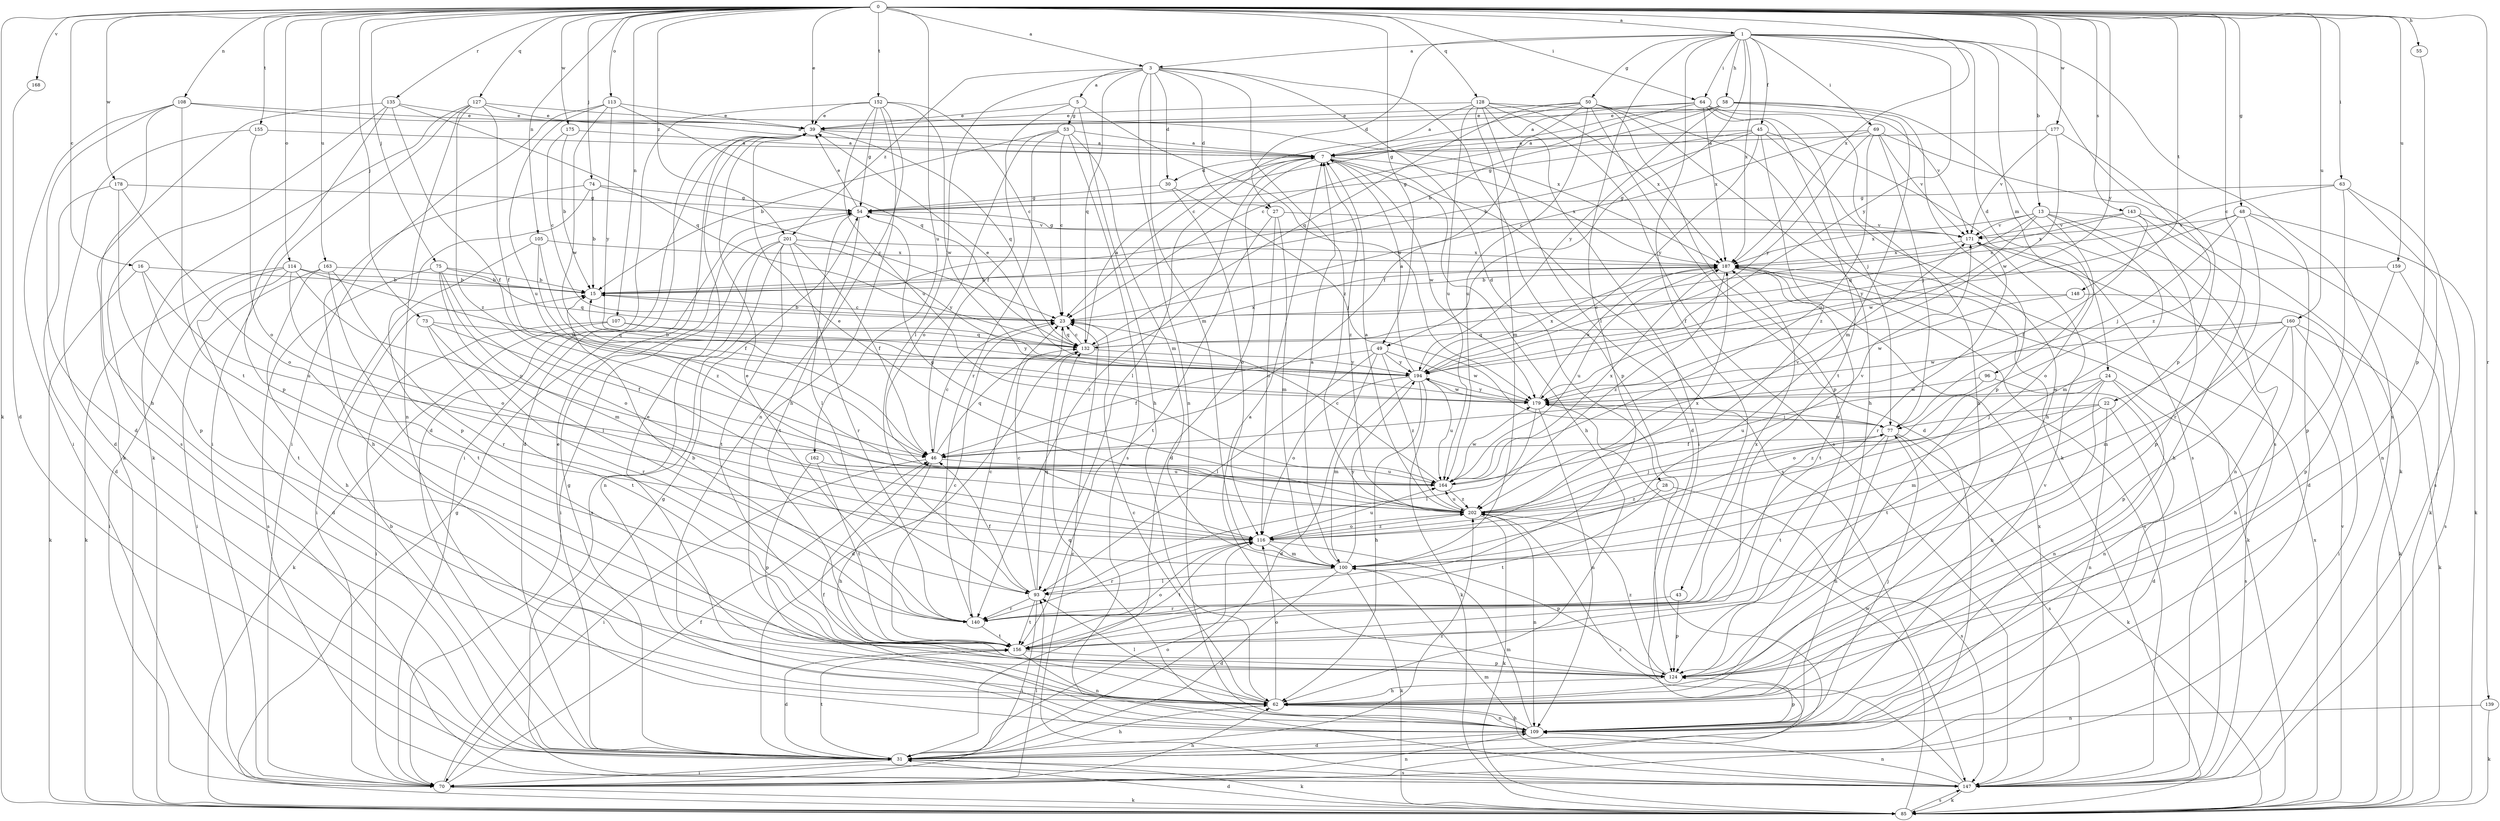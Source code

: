 strict digraph  {
0;
1;
3;
5;
7;
13;
15;
16;
22;
23;
24;
27;
28;
30;
31;
39;
43;
45;
46;
48;
49;
50;
53;
54;
55;
58;
62;
63;
64;
69;
70;
73;
74;
75;
77;
85;
93;
96;
100;
105;
107;
108;
109;
113;
114;
116;
124;
127;
128;
132;
135;
139;
140;
143;
147;
148;
152;
155;
156;
159;
160;
162;
163;
164;
168;
171;
175;
177;
178;
179;
187;
194;
201;
202;
0 -> 1  [label=a];
0 -> 3  [label=a];
0 -> 13  [label=b];
0 -> 16  [label=c];
0 -> 22  [label=c];
0 -> 39  [label=e];
0 -> 48  [label=g];
0 -> 49  [label=g];
0 -> 55  [label=h];
0 -> 63  [label=i];
0 -> 64  [label=i];
0 -> 73  [label=j];
0 -> 74  [label=j];
0 -> 75  [label=j];
0 -> 85  [label=k];
0 -> 105  [label=n];
0 -> 107  [label=n];
0 -> 108  [label=n];
0 -> 113  [label=o];
0 -> 114  [label=o];
0 -> 127  [label=q];
0 -> 128  [label=q];
0 -> 135  [label=r];
0 -> 139  [label=r];
0 -> 143  [label=s];
0 -> 148  [label=t];
0 -> 152  [label=t];
0 -> 155  [label=t];
0 -> 159  [label=u];
0 -> 160  [label=u];
0 -> 162  [label=u];
0 -> 163  [label=u];
0 -> 168  [label=v];
0 -> 175  [label=w];
0 -> 177  [label=w];
0 -> 178  [label=w];
0 -> 187  [label=x];
0 -> 194  [label=y];
0 -> 201  [label=z];
1 -> 3  [label=a];
1 -> 24  [label=d];
1 -> 27  [label=d];
1 -> 43  [label=f];
1 -> 45  [label=f];
1 -> 49  [label=g];
1 -> 50  [label=g];
1 -> 58  [label=h];
1 -> 64  [label=i];
1 -> 69  [label=i];
1 -> 93  [label=l];
1 -> 96  [label=m];
1 -> 124  [label=p];
1 -> 147  [label=s];
1 -> 187  [label=x];
1 -> 194  [label=y];
3 -> 5  [label=a];
3 -> 27  [label=d];
3 -> 28  [label=d];
3 -> 30  [label=d];
3 -> 93  [label=l];
3 -> 100  [label=m];
3 -> 109  [label=n];
3 -> 124  [label=p];
3 -> 132  [label=q];
3 -> 201  [label=z];
3 -> 202  [label=z];
5 -> 39  [label=e];
5 -> 46  [label=f];
5 -> 53  [label=g];
5 -> 62  [label=h];
5 -> 179  [label=w];
7 -> 30  [label=d];
7 -> 31  [label=d];
7 -> 62  [label=h];
7 -> 93  [label=l];
7 -> 140  [label=r];
7 -> 147  [label=s];
7 -> 179  [label=w];
7 -> 187  [label=x];
7 -> 202  [label=z];
13 -> 100  [label=m];
13 -> 109  [label=n];
13 -> 116  [label=o];
13 -> 124  [label=p];
13 -> 132  [label=q];
13 -> 171  [label=v];
13 -> 179  [label=w];
13 -> 187  [label=x];
15 -> 23  [label=c];
16 -> 15  [label=b];
16 -> 85  [label=k];
16 -> 156  [label=t];
16 -> 164  [label=u];
22 -> 31  [label=d];
22 -> 77  [label=j];
22 -> 100  [label=m];
22 -> 109  [label=n];
22 -> 202  [label=z];
23 -> 15  [label=b];
23 -> 132  [label=q];
24 -> 62  [label=h];
24 -> 109  [label=n];
24 -> 147  [label=s];
24 -> 156  [label=t];
24 -> 164  [label=u];
24 -> 179  [label=w];
27 -> 100  [label=m];
27 -> 116  [label=o];
27 -> 156  [label=t];
27 -> 171  [label=v];
28 -> 147  [label=s];
28 -> 156  [label=t];
28 -> 202  [label=z];
30 -> 54  [label=g];
30 -> 77  [label=j];
30 -> 116  [label=o];
31 -> 15  [label=b];
31 -> 39  [label=e];
31 -> 54  [label=g];
31 -> 62  [label=h];
31 -> 70  [label=i];
31 -> 85  [label=k];
31 -> 116  [label=o];
31 -> 147  [label=s];
31 -> 156  [label=t];
31 -> 202  [label=z];
39 -> 7  [label=a];
39 -> 31  [label=d];
39 -> 70  [label=i];
39 -> 132  [label=q];
43 -> 124  [label=p];
43 -> 140  [label=r];
45 -> 7  [label=a];
45 -> 15  [label=b];
45 -> 54  [label=g];
45 -> 62  [label=h];
45 -> 147  [label=s];
45 -> 194  [label=y];
45 -> 202  [label=z];
46 -> 23  [label=c];
46 -> 62  [label=h];
46 -> 70  [label=i];
46 -> 132  [label=q];
46 -> 164  [label=u];
48 -> 31  [label=d];
48 -> 77  [label=j];
48 -> 85  [label=k];
48 -> 140  [label=r];
48 -> 171  [label=v];
48 -> 194  [label=y];
49 -> 31  [label=d];
49 -> 46  [label=f];
49 -> 93  [label=l];
49 -> 179  [label=w];
49 -> 194  [label=y];
49 -> 202  [label=z];
50 -> 23  [label=c];
50 -> 31  [label=d];
50 -> 39  [label=e];
50 -> 46  [label=f];
50 -> 62  [label=h];
50 -> 85  [label=k];
50 -> 124  [label=p];
50 -> 132  [label=q];
50 -> 164  [label=u];
53 -> 7  [label=a];
53 -> 15  [label=b];
53 -> 23  [label=c];
53 -> 100  [label=m];
53 -> 116  [label=o];
53 -> 140  [label=r];
53 -> 147  [label=s];
54 -> 39  [label=e];
54 -> 93  [label=l];
54 -> 156  [label=t];
54 -> 171  [label=v];
55 -> 124  [label=p];
58 -> 15  [label=b];
58 -> 39  [label=e];
58 -> 54  [label=g];
58 -> 100  [label=m];
58 -> 124  [label=p];
58 -> 147  [label=s];
58 -> 194  [label=y];
62 -> 23  [label=c];
62 -> 39  [label=e];
62 -> 93  [label=l];
62 -> 109  [label=n];
62 -> 116  [label=o];
63 -> 23  [label=c];
63 -> 54  [label=g];
63 -> 109  [label=n];
63 -> 124  [label=p];
63 -> 147  [label=s];
64 -> 7  [label=a];
64 -> 23  [label=c];
64 -> 39  [label=e];
64 -> 62  [label=h];
64 -> 77  [label=j];
64 -> 156  [label=t];
64 -> 187  [label=x];
69 -> 7  [label=a];
69 -> 23  [label=c];
69 -> 77  [label=j];
69 -> 85  [label=k];
69 -> 164  [label=u];
69 -> 171  [label=v];
69 -> 194  [label=y];
70 -> 46  [label=f];
70 -> 54  [label=g];
70 -> 62  [label=h];
70 -> 85  [label=k];
70 -> 93  [label=l];
70 -> 109  [label=n];
73 -> 46  [label=f];
73 -> 132  [label=q];
73 -> 140  [label=r];
73 -> 156  [label=t];
74 -> 15  [label=b];
74 -> 23  [label=c];
74 -> 54  [label=g];
74 -> 62  [label=h];
74 -> 124  [label=p];
75 -> 15  [label=b];
75 -> 93  [label=l];
75 -> 100  [label=m];
75 -> 116  [label=o];
75 -> 132  [label=q];
75 -> 147  [label=s];
77 -> 46  [label=f];
77 -> 85  [label=k];
77 -> 109  [label=n];
77 -> 147  [label=s];
77 -> 156  [label=t];
77 -> 179  [label=w];
85 -> 31  [label=d];
85 -> 54  [label=g];
85 -> 147  [label=s];
85 -> 171  [label=v];
85 -> 179  [label=w];
85 -> 187  [label=x];
93 -> 23  [label=c];
93 -> 46  [label=f];
93 -> 70  [label=i];
93 -> 132  [label=q];
93 -> 140  [label=r];
93 -> 156  [label=t];
96 -> 109  [label=n];
96 -> 116  [label=o];
96 -> 179  [label=w];
100 -> 7  [label=a];
100 -> 31  [label=d];
100 -> 85  [label=k];
100 -> 93  [label=l];
100 -> 194  [label=y];
105 -> 46  [label=f];
105 -> 70  [label=i];
105 -> 187  [label=x];
105 -> 202  [label=z];
107 -> 70  [label=i];
107 -> 85  [label=k];
107 -> 132  [label=q];
107 -> 194  [label=y];
108 -> 7  [label=a];
108 -> 31  [label=d];
108 -> 39  [label=e];
108 -> 62  [label=h];
108 -> 70  [label=i];
108 -> 156  [label=t];
109 -> 31  [label=d];
109 -> 46  [label=f];
109 -> 62  [label=h];
109 -> 77  [label=j];
109 -> 100  [label=m];
109 -> 124  [label=p];
109 -> 132  [label=q];
109 -> 171  [label=v];
113 -> 39  [label=e];
113 -> 70  [label=i];
113 -> 132  [label=q];
113 -> 164  [label=u];
113 -> 179  [label=w];
113 -> 194  [label=y];
114 -> 15  [label=b];
114 -> 31  [label=d];
114 -> 70  [label=i];
114 -> 85  [label=k];
114 -> 116  [label=o];
114 -> 164  [label=u];
114 -> 179  [label=w];
116 -> 100  [label=m];
116 -> 124  [label=p];
116 -> 140  [label=r];
116 -> 156  [label=t];
116 -> 164  [label=u];
116 -> 187  [label=x];
116 -> 202  [label=z];
124 -> 7  [label=a];
124 -> 62  [label=h];
124 -> 202  [label=z];
127 -> 39  [label=e];
127 -> 46  [label=f];
127 -> 70  [label=i];
127 -> 85  [label=k];
127 -> 109  [label=n];
127 -> 187  [label=x];
127 -> 202  [label=z];
128 -> 7  [label=a];
128 -> 31  [label=d];
128 -> 39  [label=e];
128 -> 70  [label=i];
128 -> 100  [label=m];
128 -> 147  [label=s];
128 -> 164  [label=u];
128 -> 171  [label=v];
128 -> 187  [label=x];
132 -> 7  [label=a];
132 -> 23  [label=c];
132 -> 31  [label=d];
132 -> 187  [label=x];
132 -> 194  [label=y];
135 -> 39  [label=e];
135 -> 46  [label=f];
135 -> 85  [label=k];
135 -> 124  [label=p];
135 -> 132  [label=q];
135 -> 147  [label=s];
139 -> 85  [label=k];
139 -> 109  [label=n];
140 -> 15  [label=b];
140 -> 23  [label=c];
140 -> 39  [label=e];
140 -> 156  [label=t];
140 -> 187  [label=x];
143 -> 46  [label=f];
143 -> 62  [label=h];
143 -> 85  [label=k];
143 -> 171  [label=v];
143 -> 187  [label=x];
147 -> 23  [label=c];
147 -> 85  [label=k];
147 -> 100  [label=m];
147 -> 109  [label=n];
147 -> 187  [label=x];
147 -> 202  [label=z];
148 -> 23  [label=c];
148 -> 85  [label=k];
148 -> 179  [label=w];
152 -> 23  [label=c];
152 -> 31  [label=d];
152 -> 39  [label=e];
152 -> 54  [label=g];
152 -> 62  [label=h];
152 -> 109  [label=n];
152 -> 164  [label=u];
152 -> 179  [label=w];
155 -> 7  [label=a];
155 -> 31  [label=d];
155 -> 116  [label=o];
156 -> 23  [label=c];
156 -> 31  [label=d];
156 -> 109  [label=n];
156 -> 116  [label=o];
156 -> 124  [label=p];
159 -> 15  [label=b];
159 -> 124  [label=p];
159 -> 147  [label=s];
160 -> 62  [label=h];
160 -> 70  [label=i];
160 -> 85  [label=k];
160 -> 100  [label=m];
160 -> 124  [label=p];
160 -> 132  [label=q];
160 -> 179  [label=w];
162 -> 124  [label=p];
162 -> 156  [label=t];
162 -> 164  [label=u];
163 -> 15  [label=b];
163 -> 62  [label=h];
163 -> 70  [label=i];
163 -> 140  [label=r];
163 -> 156  [label=t];
164 -> 23  [label=c];
164 -> 171  [label=v];
164 -> 179  [label=w];
164 -> 187  [label=x];
164 -> 202  [label=z];
168 -> 31  [label=d];
171 -> 54  [label=g];
171 -> 140  [label=r];
171 -> 187  [label=x];
175 -> 7  [label=a];
175 -> 15  [label=b];
175 -> 23  [label=c];
177 -> 7  [label=a];
177 -> 171  [label=v];
177 -> 179  [label=w];
177 -> 202  [label=z];
178 -> 31  [label=d];
178 -> 54  [label=g];
178 -> 116  [label=o];
178 -> 124  [label=p];
179 -> 77  [label=j];
179 -> 93  [label=l];
179 -> 109  [label=n];
179 -> 187  [label=x];
179 -> 194  [label=y];
187 -> 15  [label=b];
187 -> 85  [label=k];
187 -> 147  [label=s];
187 -> 156  [label=t];
187 -> 164  [label=u];
187 -> 202  [label=z];
194 -> 7  [label=a];
194 -> 15  [label=b];
194 -> 39  [label=e];
194 -> 62  [label=h];
194 -> 85  [label=k];
194 -> 100  [label=m];
194 -> 116  [label=o];
194 -> 164  [label=u];
194 -> 179  [label=w];
194 -> 187  [label=x];
201 -> 46  [label=f];
201 -> 70  [label=i];
201 -> 109  [label=n];
201 -> 140  [label=r];
201 -> 147  [label=s];
201 -> 156  [label=t];
201 -> 187  [label=x];
201 -> 194  [label=y];
202 -> 7  [label=a];
202 -> 39  [label=e];
202 -> 54  [label=g];
202 -> 77  [label=j];
202 -> 85  [label=k];
202 -> 109  [label=n];
202 -> 116  [label=o];
202 -> 164  [label=u];
202 -> 171  [label=v];
}
